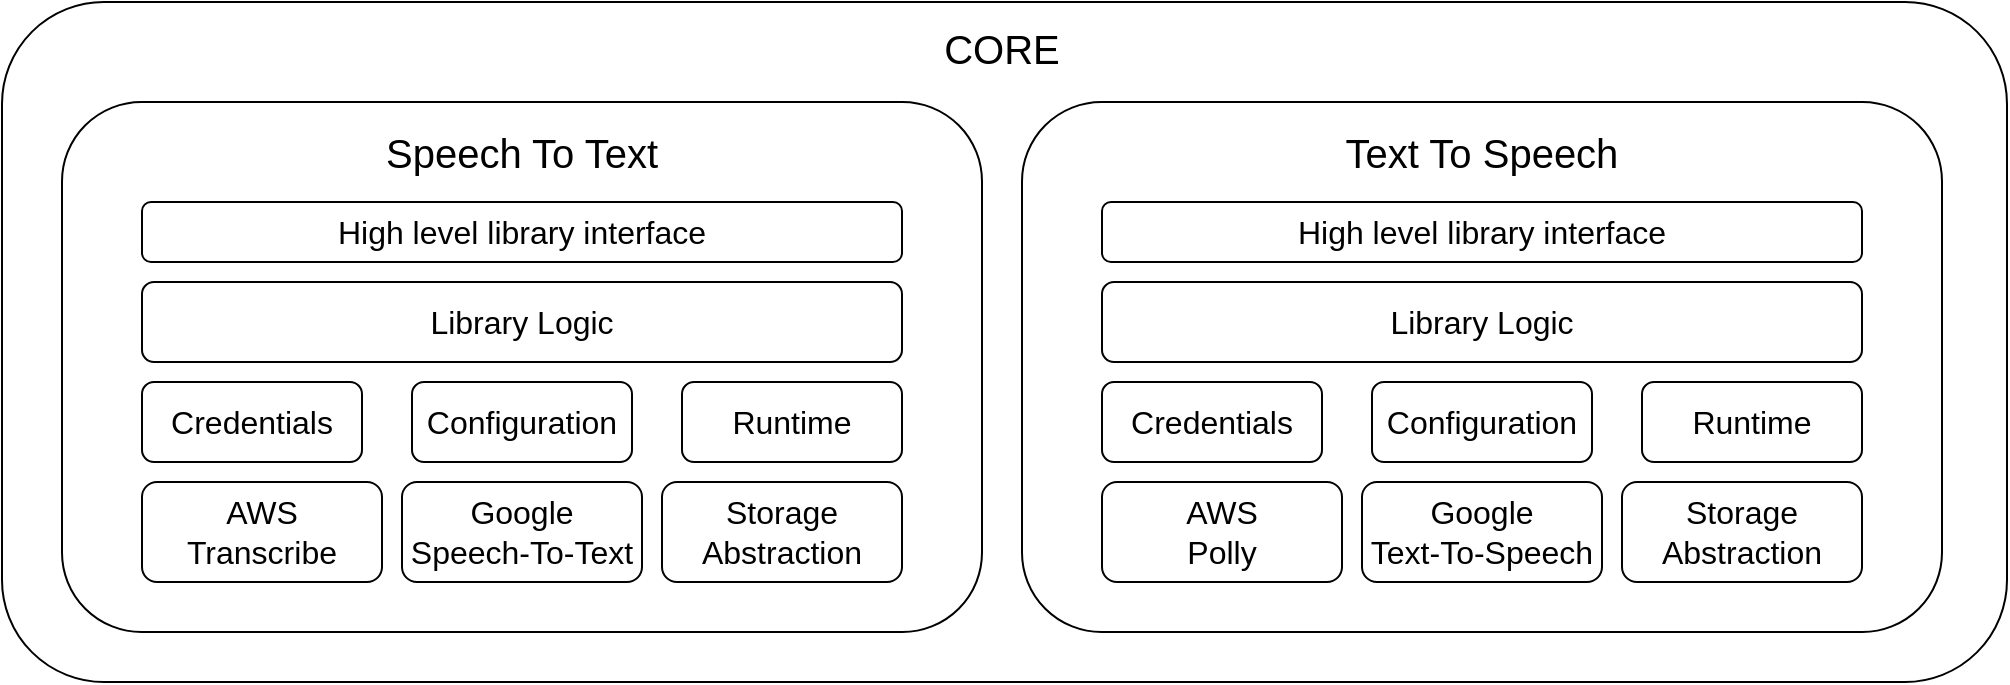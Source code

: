 <mxfile version="21.0.6" type="device"><diagram id="MRNxwbyh09lm99hmXm4F" name="Seite-1"><mxGraphModel dx="1434" dy="745" grid="1" gridSize="10" guides="1" tooltips="1" connect="1" arrows="1" fold="1" page="1" pageScale="1" pageWidth="827" pageHeight="1169" math="0" shadow="0"><root><mxCell id="0"/><mxCell id="1" parent="0"/><mxCell id="bIgGQEtGQOYsJKDMBsfN-21" value="" style="rounded=1;whiteSpace=wrap;html=1;fillColor=none;fontSize=16;strokeColor=default;" vertex="1" parent="1"><mxGeometry x="40" y="160" width="460" height="265" as="geometry"/></mxCell><mxCell id="k-RuIn3LDG5u1CyL8h70-1" value="" style="rounded=1;whiteSpace=wrap;html=1;fontSize=16;shadow=0;strokeColor=default;" parent="1" vertex="1"><mxGeometry x="10" y="110" width="1002.5" height="340" as="geometry"/></mxCell><mxCell id="k-RuIn3LDG5u1CyL8h70-24" value="CORE" style="text;html=1;strokeColor=none;fillColor=none;align=center;verticalAlign=middle;whiteSpace=wrap;rounded=0;fontSize=20;shadow=0;" parent="1" vertex="1"><mxGeometry x="10" y="110" width="1000" height="45" as="geometry"/></mxCell><mxCell id="APeERWQY7P23LwPncQxX-3" value="AWS&lt;br style=&quot;font-size: 16px;&quot;&gt;Transcribe" style="rounded=1;whiteSpace=wrap;html=1;fontSize=16;strokeColor=default;" parent="1" vertex="1"><mxGeometry x="80" y="350" width="120" height="50" as="geometry"/></mxCell><mxCell id="APeERWQY7P23LwPncQxX-4" value="Google&lt;br style=&quot;font-size: 16px;&quot;&gt;Speech-To-Text" style="rounded=1;whiteSpace=wrap;html=1;fontSize=16;strokeColor=default;" parent="1" vertex="1"><mxGeometry x="210" y="350" width="120" height="50" as="geometry"/></mxCell><mxCell id="APeERWQY7P23LwPncQxX-9" value="High level library interface" style="rounded=1;whiteSpace=wrap;html=1;fontSize=16;strokeColor=default;" parent="1" vertex="1"><mxGeometry x="80" y="210" width="380" height="30" as="geometry"/></mxCell><mxCell id="4cMBYfljoXvpJ1rWmZyR-24" value="Speech To Text" style="text;html=1;strokeColor=none;fillColor=none;align=center;verticalAlign=middle;whiteSpace=wrap;rounded=0;fontSize=20;shadow=0;" parent="1" vertex="1"><mxGeometry x="40" y="170" width="460" height="30" as="geometry"/></mxCell><mxCell id="bIgGQEtGQOYsJKDMBsfN-1" value="Storage&lt;br&gt;Abstraction" style="rounded=1;whiteSpace=wrap;html=1;fontSize=16;strokeColor=default;" vertex="1" parent="1"><mxGeometry x="340" y="350" width="120" height="50" as="geometry"/></mxCell><mxCell id="bIgGQEtGQOYsJKDMBsfN-7" value="AWS&lt;br style=&quot;font-size: 16px;&quot;&gt;Polly" style="rounded=1;whiteSpace=wrap;html=1;fontSize=16;strokeColor=default;" vertex="1" parent="1"><mxGeometry x="560" y="350" width="120" height="50" as="geometry"/></mxCell><mxCell id="bIgGQEtGQOYsJKDMBsfN-8" value="Google&lt;br style=&quot;font-size: 16px;&quot;&gt;Text-To-Speech" style="rounded=1;whiteSpace=wrap;html=1;fontSize=16;strokeColor=default;" vertex="1" parent="1"><mxGeometry x="690" y="350" width="120" height="50" as="geometry"/></mxCell><mxCell id="bIgGQEtGQOYsJKDMBsfN-9" value="Storage&lt;br&gt;Abstraction" style="rounded=1;whiteSpace=wrap;html=1;fontSize=16;strokeColor=default;" vertex="1" parent="1"><mxGeometry x="820" y="350" width="120" height="50" as="geometry"/></mxCell><mxCell id="bIgGQEtGQOYsJKDMBsfN-19" value="Library Logic" style="rounded=1;whiteSpace=wrap;html=1;fontSize=16;fillColor=none;strokeColor=default;" vertex="1" parent="1"><mxGeometry x="80" y="250" width="380" height="40" as="geometry"/></mxCell><mxCell id="bIgGQEtGQOYsJKDMBsfN-13" value="Runtime" style="rounded=1;whiteSpace=wrap;html=1;fontSize=16;strokeColor=default;" vertex="1" parent="1"><mxGeometry x="350" y="300" width="110" height="40" as="geometry"/></mxCell><mxCell id="bIgGQEtGQOYsJKDMBsfN-14" value="Configuration" style="rounded=1;whiteSpace=wrap;html=1;fontSize=16;strokeColor=default;" vertex="1" parent="1"><mxGeometry x="215" y="300" width="110" height="40" as="geometry"/></mxCell><mxCell id="bIgGQEtGQOYsJKDMBsfN-15" value="Credentials" style="rounded=1;whiteSpace=wrap;html=1;fontSize=16;strokeColor=default;" vertex="1" parent="1"><mxGeometry x="80" y="300" width="110" height="40" as="geometry"/></mxCell><mxCell id="bIgGQEtGQOYsJKDMBsfN-22" value="" style="rounded=1;whiteSpace=wrap;html=1;fillColor=none;fontSize=16;strokeColor=default;" vertex="1" parent="1"><mxGeometry x="520" y="160" width="460" height="265" as="geometry"/></mxCell><mxCell id="bIgGQEtGQOYsJKDMBsfN-25" value="Credentials" style="rounded=1;whiteSpace=wrap;html=1;fontSize=16;strokeColor=default;" vertex="1" parent="1"><mxGeometry x="560" y="300" width="110" height="40" as="geometry"/></mxCell><mxCell id="bIgGQEtGQOYsJKDMBsfN-26" value="Configuration" style="rounded=1;whiteSpace=wrap;html=1;fontSize=16;strokeColor=default;" vertex="1" parent="1"><mxGeometry x="695" y="300" width="110" height="40" as="geometry"/></mxCell><mxCell id="bIgGQEtGQOYsJKDMBsfN-27" value="Runtime" style="rounded=1;whiteSpace=wrap;html=1;fontSize=16;strokeColor=default;" vertex="1" parent="1"><mxGeometry x="830" y="300" width="110" height="40" as="geometry"/></mxCell><mxCell id="bIgGQEtGQOYsJKDMBsfN-28" value="Library Logic" style="rounded=1;whiteSpace=wrap;html=1;fontSize=16;fillColor=none;strokeColor=default;" vertex="1" parent="1"><mxGeometry x="560" y="250" width="380" height="40" as="geometry"/></mxCell><mxCell id="bIgGQEtGQOYsJKDMBsfN-29" value="High level library interface" style="rounded=1;whiteSpace=wrap;html=1;fontSize=16;strokeColor=default;" vertex="1" parent="1"><mxGeometry x="560" y="210" width="380" height="30" as="geometry"/></mxCell><mxCell id="bIgGQEtGQOYsJKDMBsfN-30" value="Text To Speech" style="text;html=1;strokeColor=none;fillColor=none;align=center;verticalAlign=middle;whiteSpace=wrap;rounded=0;fontSize=20;shadow=0;" vertex="1" parent="1"><mxGeometry x="520" y="170" width="460" height="30" as="geometry"/></mxCell><mxCell id="bIgGQEtGQOYsJKDMBsfN-31" value="" style="rounded=1;whiteSpace=wrap;html=1;fillColor=none;fontSize=16;strokeColor=default;" vertex="1" parent="1"><mxGeometry x="40" y="160" width="460" height="265" as="geometry"/></mxCell></root></mxGraphModel></diagram></mxfile>